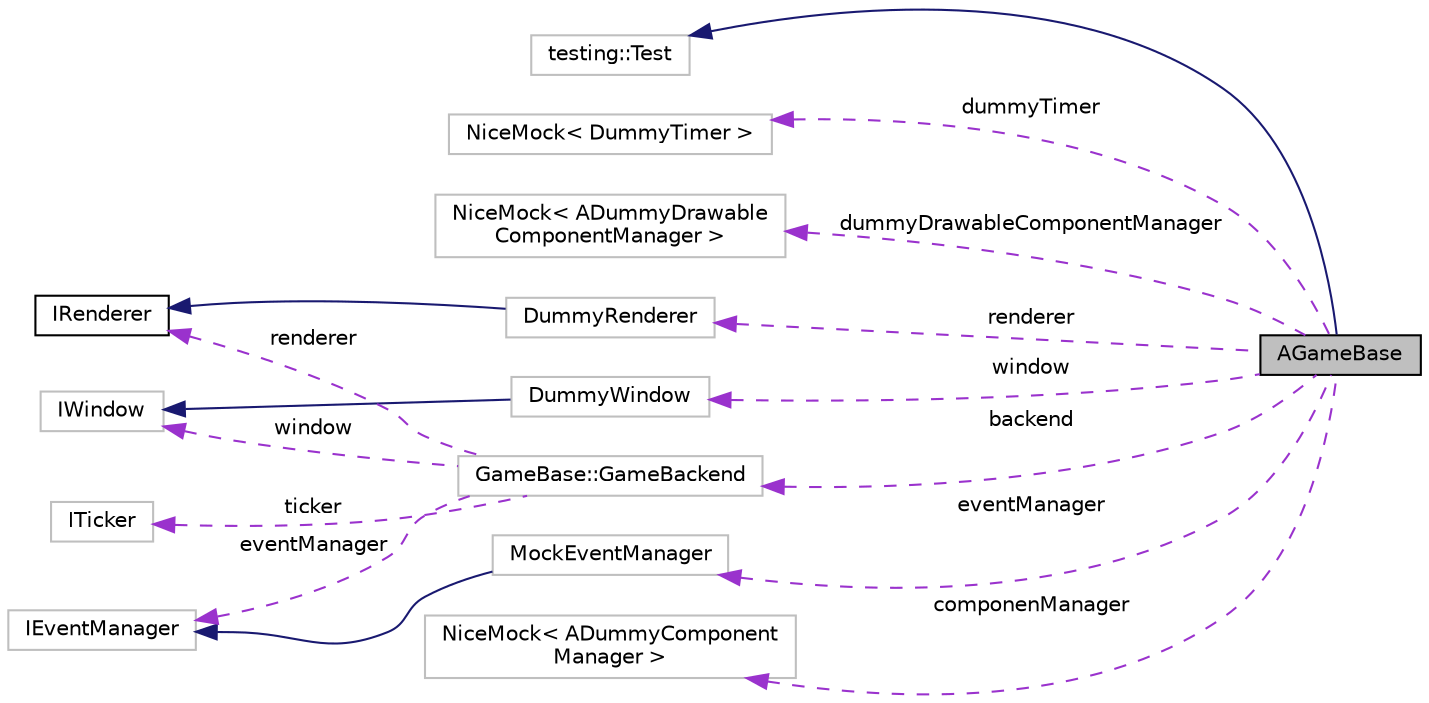 digraph "AGameBase"
{
 // LATEX_PDF_SIZE
  edge [fontname="Helvetica",fontsize="10",labelfontname="Helvetica",labelfontsize="10"];
  node [fontname="Helvetica",fontsize="10",shape=record];
  rankdir="LR";
  Node1 [label="AGameBase",height=0.2,width=0.4,color="black", fillcolor="grey75", style="filled", fontcolor="black",tooltip=" "];
  Node2 -> Node1 [dir="back",color="midnightblue",fontsize="10",style="solid",fontname="Helvetica"];
  Node2 [label="testing::Test",height=0.2,width=0.4,color="grey75", fillcolor="white", style="filled",tooltip=" "];
  Node3 -> Node1 [dir="back",color="darkorchid3",fontsize="10",style="dashed",label=" dummyTimer" ,fontname="Helvetica"];
  Node3 [label="NiceMock\< DummyTimer \>",height=0.2,width=0.4,color="grey75", fillcolor="white", style="filled",tooltip=" "];
  Node4 -> Node1 [dir="back",color="darkorchid3",fontsize="10",style="dashed",label=" dummyDrawableComponentManager" ,fontname="Helvetica"];
  Node4 [label="NiceMock\< ADummyDrawable\lComponentManager \>",height=0.2,width=0.4,color="grey75", fillcolor="white", style="filled",tooltip=" "];
  Node5 -> Node1 [dir="back",color="darkorchid3",fontsize="10",style="dashed",label=" window" ,fontname="Helvetica"];
  Node5 [label="DummyWindow",height=0.2,width=0.4,color="grey75", fillcolor="white", style="filled",URL="$struct_dummy_window.html",tooltip=" "];
  Node6 -> Node5 [dir="back",color="midnightblue",fontsize="10",style="solid",fontname="Helvetica"];
  Node6 [label="IWindow",height=0.2,width=0.4,color="grey75", fillcolor="white", style="filled",URL="$struct_i_window.html",tooltip=" "];
  Node7 -> Node1 [dir="back",color="darkorchid3",fontsize="10",style="dashed",label=" renderer" ,fontname="Helvetica"];
  Node7 [label="DummyRenderer",height=0.2,width=0.4,color="grey75", fillcolor="white", style="filled",URL="$struct_dummy_renderer.html",tooltip=" "];
  Node8 -> Node7 [dir="back",color="midnightblue",fontsize="10",style="solid",fontname="Helvetica"];
  Node8 [label="IRenderer",height=0.2,width=0.4,color="black", fillcolor="white", style="filled",URL="$struct_i_renderer.html",tooltip="This interface represents a renderer of drawables on the screen."];
  Node9 -> Node1 [dir="back",color="darkorchid3",fontsize="10",style="dashed",label=" eventManager" ,fontname="Helvetica"];
  Node9 [label="MockEventManager",height=0.2,width=0.4,color="grey75", fillcolor="white", style="filled",URL="$struct_mock_event_manager.html",tooltip=" "];
  Node10 -> Node9 [dir="back",color="midnightblue",fontsize="10",style="solid",fontname="Helvetica"];
  Node10 [label="IEventManager",height=0.2,width=0.4,color="grey75", fillcolor="white", style="filled",URL="$struct_i_event_manager.html",tooltip=" "];
  Node11 -> Node1 [dir="back",color="darkorchid3",fontsize="10",style="dashed",label=" backend" ,fontname="Helvetica"];
  Node11 [label="GameBase::GameBackend",height=0.2,width=0.4,color="grey75", fillcolor="white", style="filled",URL="$struct_game_base_1_1_game_backend.html",tooltip=" "];
  Node6 -> Node11 [dir="back",color="darkorchid3",fontsize="10",style="dashed",label=" window" ,fontname="Helvetica"];
  Node8 -> Node11 [dir="back",color="darkorchid3",fontsize="10",style="dashed",label=" renderer" ,fontname="Helvetica"];
  Node10 -> Node11 [dir="back",color="darkorchid3",fontsize="10",style="dashed",label=" eventManager" ,fontname="Helvetica"];
  Node12 -> Node11 [dir="back",color="darkorchid3",fontsize="10",style="dashed",label=" ticker" ,fontname="Helvetica"];
  Node12 [label="ITicker",height=0.2,width=0.4,color="grey75", fillcolor="white", style="filled",URL="$struct_i_ticker.html",tooltip=" "];
  Node13 -> Node1 [dir="back",color="darkorchid3",fontsize="10",style="dashed",label=" componenManager" ,fontname="Helvetica"];
  Node13 [label="NiceMock\< ADummyComponent\lManager \>",height=0.2,width=0.4,color="grey75", fillcolor="white", style="filled",tooltip=" "];
}
